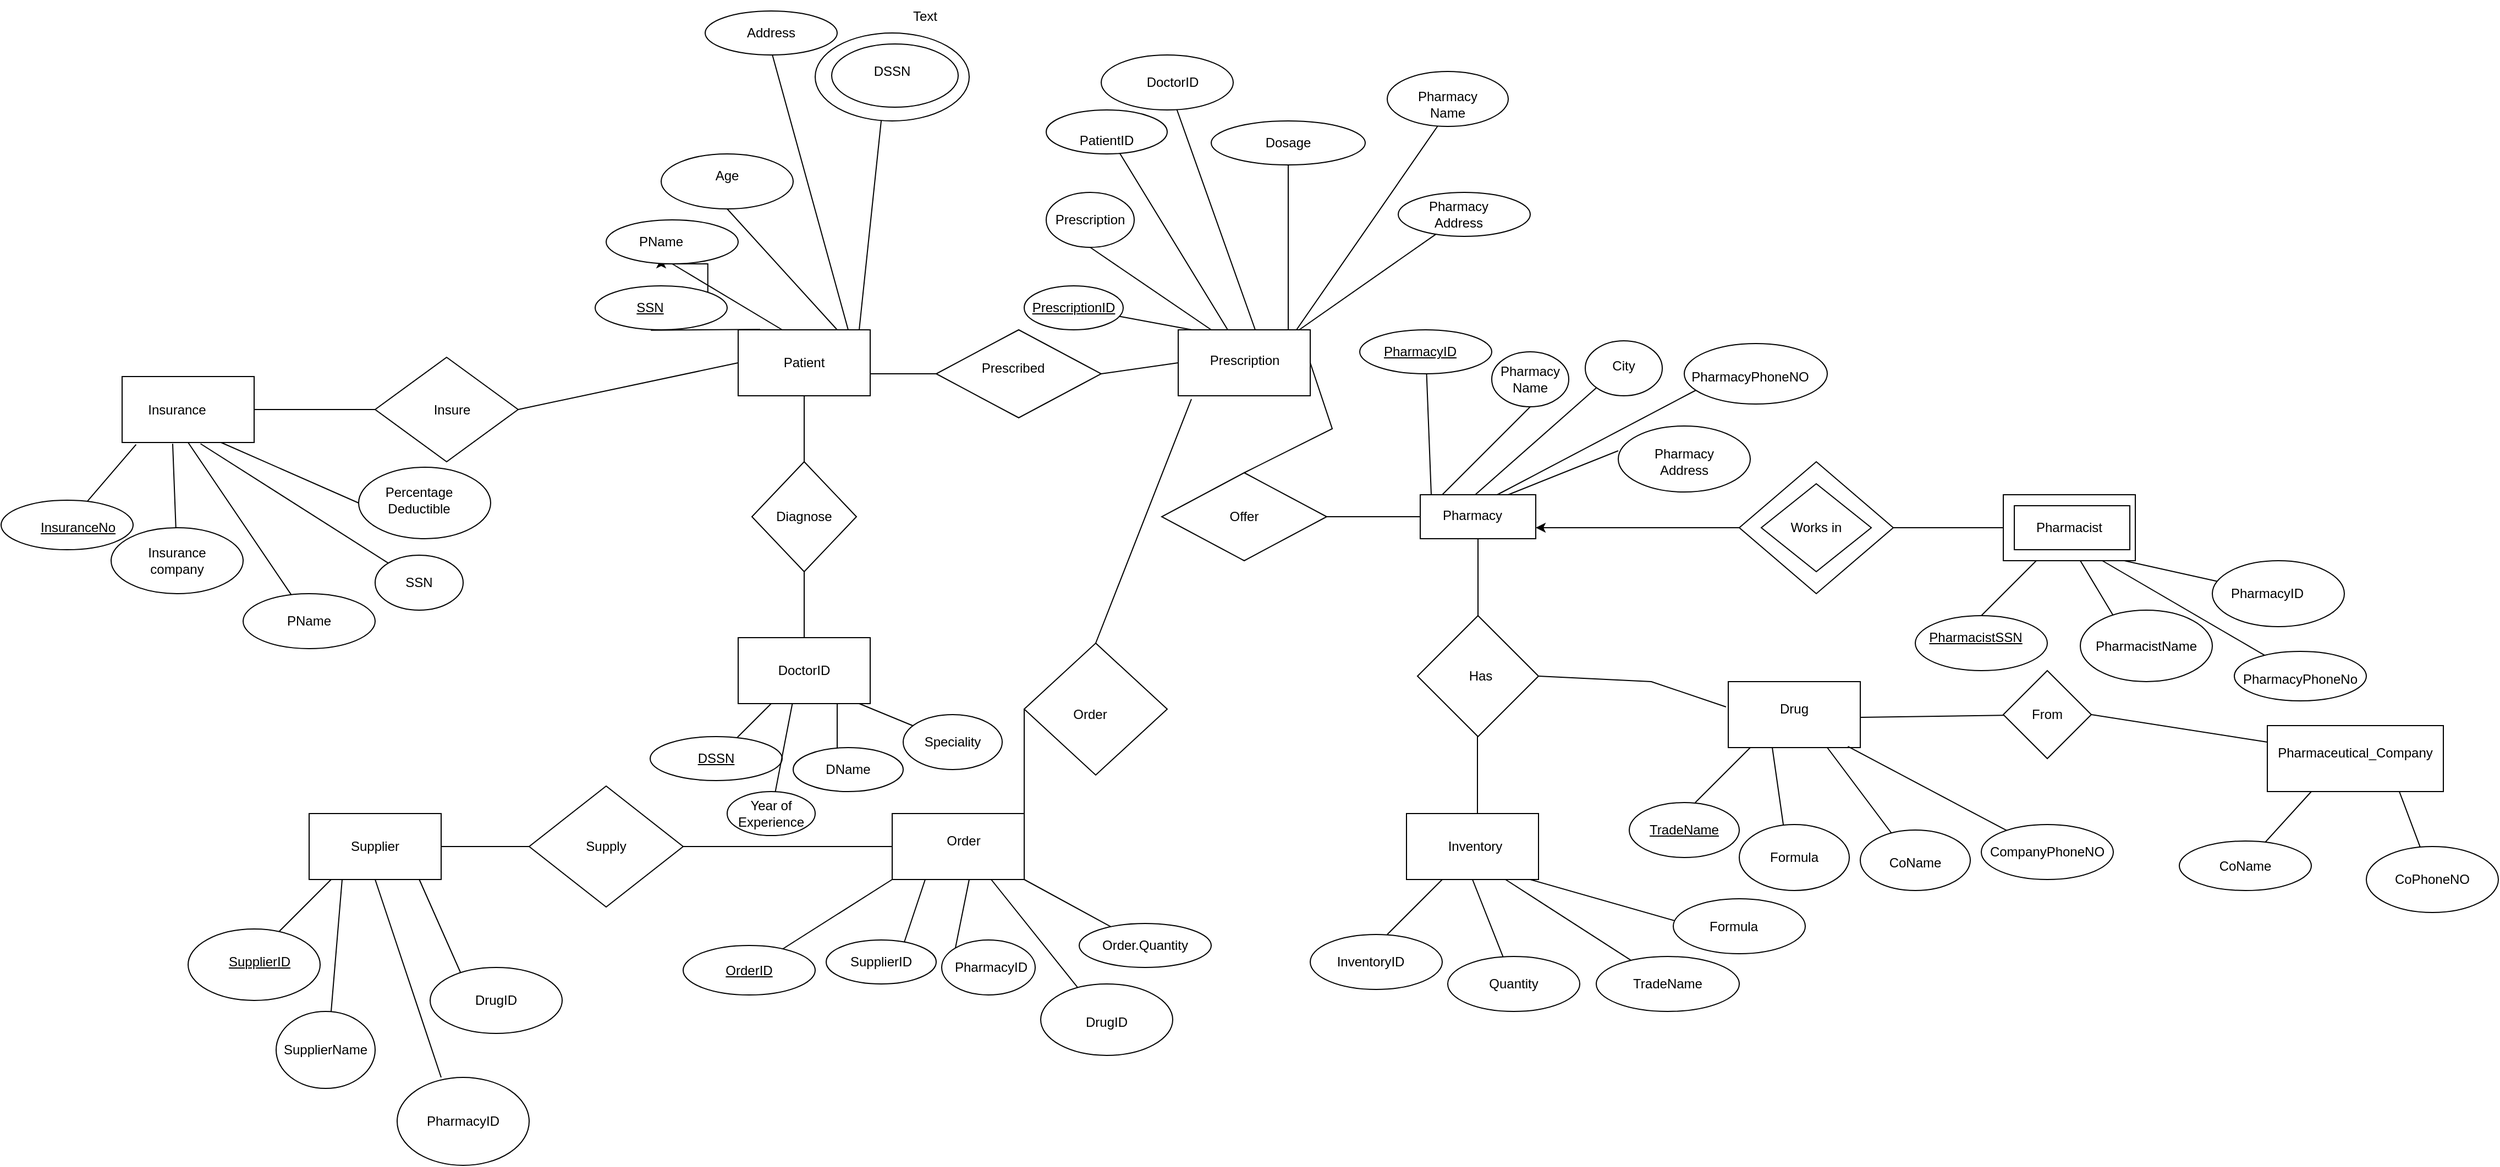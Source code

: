 <mxfile version="21.2.3" type="github">
  <diagram name="Page-1" id="z79Tmz3kSJbCIWi3D5J_">
    <mxGraphModel dx="1884" dy="1577" grid="1" gridSize="10" guides="1" tooltips="1" connect="1" arrows="1" fold="1" page="1" pageScale="1" pageWidth="850" pageHeight="1100" math="0" shadow="0">
      <root>
        <mxCell id="0" />
        <mxCell id="1" parent="0" />
        <mxCell id="pS3guI-tFmk6sZYJYbPy-8" value="" style="endArrow=none;html=1;rounded=0;entryX=0.422;entryY=1.008;entryDx=0;entryDy=0;entryPerimeter=0;exitX=0.167;exitY=-0.006;exitDx=0;exitDy=0;exitPerimeter=0;" parent="1" source="pS3guI-tFmk6sZYJYbPy-14" target="pS3guI-tFmk6sZYJYbPy-9" edge="1">
          <mxGeometry width="50" height="50" relative="1" as="geometry">
            <mxPoint y="-650" as="sourcePoint" />
            <mxPoint x="50" y="-680" as="targetPoint" />
          </mxGeometry>
        </mxCell>
        <mxCell id="vvdEDq1yxeeyfwB21JRT-38" style="edgeStyle=orthogonalEdgeStyle;rounded=0;orthogonalLoop=1;jettySize=auto;html=1;exitX=1;exitY=1;exitDx=0;exitDy=0;entryX=0.5;entryY=1;entryDx=0;entryDy=0;" edge="1" parent="1" source="pS3guI-tFmk6sZYJYbPy-9" target="pS3guI-tFmk6sZYJYbPy-27">
          <mxGeometry relative="1" as="geometry" />
        </mxCell>
        <mxCell id="pS3guI-tFmk6sZYJYbPy-9" value="" style="ellipse;whiteSpace=wrap;html=1;" parent="1" vertex="1">
          <mxGeometry x="-150" y="-680" width="120" height="40" as="geometry" />
        </mxCell>
        <mxCell id="pS3guI-tFmk6sZYJYbPy-14" value="" style="rounded=0;whiteSpace=wrap;html=1;" parent="1" vertex="1">
          <mxGeometry x="-20" y="-640" width="120" height="60" as="geometry" />
        </mxCell>
        <mxCell id="pS3guI-tFmk6sZYJYbPy-15" value="Patient&lt;br&gt;" style="text;html=1;strokeColor=none;fillColor=none;align=center;verticalAlign=middle;whiteSpace=wrap;rounded=0;" parent="1" vertex="1">
          <mxGeometry x="-10" y="-625" width="100" height="30" as="geometry" />
        </mxCell>
        <mxCell id="pS3guI-tFmk6sZYJYbPy-17" value="" style="endArrow=none;html=1;rounded=0;entryX=0.5;entryY=1;entryDx=0;entryDy=0;" parent="1" target="pS3guI-tFmk6sZYJYbPy-18" edge="1">
          <mxGeometry width="50" height="50" relative="1" as="geometry">
            <mxPoint x="20" y="-640" as="sourcePoint" />
            <mxPoint x="70" y="-690" as="targetPoint" />
          </mxGeometry>
        </mxCell>
        <mxCell id="pS3guI-tFmk6sZYJYbPy-18" value="" style="ellipse;whiteSpace=wrap;html=1;" parent="1" vertex="1">
          <mxGeometry x="-140" y="-740" width="120" height="40" as="geometry" />
        </mxCell>
        <mxCell id="pS3guI-tFmk6sZYJYbPy-20" value="" style="endArrow=none;html=1;rounded=0;entryX=0.5;entryY=1;entryDx=0;entryDy=0;" parent="1" target="pS3guI-tFmk6sZYJYbPy-22" edge="1">
          <mxGeometry width="50" height="50" relative="1" as="geometry">
            <mxPoint x="70" y="-640" as="sourcePoint" />
            <mxPoint x="120" y="-690" as="targetPoint" />
          </mxGeometry>
        </mxCell>
        <mxCell id="pS3guI-tFmk6sZYJYbPy-22" value="" style="ellipse;whiteSpace=wrap;html=1;" parent="1" vertex="1">
          <mxGeometry x="-90" y="-800" width="120" height="50" as="geometry" />
        </mxCell>
        <mxCell id="pS3guI-tFmk6sZYJYbPy-23" value="" style="endArrow=none;html=1;rounded=0;" parent="1" edge="1">
          <mxGeometry width="50" height="50" relative="1" as="geometry">
            <mxPoint x="90" y="-640" as="sourcePoint" />
            <mxPoint x="110" y="-830" as="targetPoint" />
          </mxGeometry>
        </mxCell>
        <mxCell id="pS3guI-tFmk6sZYJYbPy-26" value="Age" style="text;html=1;strokeColor=none;fillColor=none;align=center;verticalAlign=middle;whiteSpace=wrap;rounded=0;" parent="1" vertex="1">
          <mxGeometry x="-60" y="-795" width="60" height="30" as="geometry" />
        </mxCell>
        <mxCell id="pS3guI-tFmk6sZYJYbPy-27" value="PName" style="text;html=1;strokeColor=none;fillColor=none;align=center;verticalAlign=middle;whiteSpace=wrap;rounded=0;" parent="1" vertex="1">
          <mxGeometry x="-120" y="-735" width="60" height="30" as="geometry" />
        </mxCell>
        <mxCell id="pS3guI-tFmk6sZYJYbPy-29" value="&lt;u&gt;SSN&lt;/u&gt;" style="text;html=1;strokeColor=none;fillColor=none;align=center;verticalAlign=middle;whiteSpace=wrap;rounded=0;" parent="1" vertex="1">
          <mxGeometry x="-130" y="-675" width="60" height="30" as="geometry" />
        </mxCell>
        <mxCell id="pS3guI-tFmk6sZYJYbPy-30" style="edgeStyle=orthogonalEdgeStyle;rounded=0;orthogonalLoop=1;jettySize=auto;html=1;exitX=0.5;exitY=1;exitDx=0;exitDy=0;" parent="1" edge="1">
          <mxGeometry relative="1" as="geometry">
            <mxPoint x="90" y="-720" as="sourcePoint" />
            <mxPoint x="90" y="-720" as="targetPoint" />
          </mxGeometry>
        </mxCell>
        <mxCell id="pS3guI-tFmk6sZYJYbPy-31" value="Text" style="text;html=1;align=center;verticalAlign=middle;resizable=0;points=[];autosize=1;strokeColor=none;fillColor=none;" parent="1" vertex="1">
          <mxGeometry x="275" y="-755" width="50" height="30" as="geometry" />
        </mxCell>
        <mxCell id="pS3guI-tFmk6sZYJYbPy-34" value="" style="endArrow=none;html=1;rounded=0;entryX=0.5;entryY=1;entryDx=0;entryDy=0;" parent="1" target="pS3guI-tFmk6sZYJYbPy-14" edge="1">
          <mxGeometry width="50" height="50" relative="1" as="geometry">
            <mxPoint x="40" y="-520" as="sourcePoint" />
            <mxPoint x="40" y="-570" as="targetPoint" />
            <Array as="points">
              <mxPoint x="40" y="-560" />
            </Array>
          </mxGeometry>
        </mxCell>
        <mxCell id="pS3guI-tFmk6sZYJYbPy-35" value="" style="rhombus;whiteSpace=wrap;html=1;" parent="1" vertex="1">
          <mxGeometry x="-7.5" y="-520" width="95" height="100" as="geometry" />
        </mxCell>
        <mxCell id="pS3guI-tFmk6sZYJYbPy-36" value="Diagnose" style="text;html=1;strokeColor=none;fillColor=none;align=center;verticalAlign=middle;whiteSpace=wrap;rounded=0;" parent="1" vertex="1">
          <mxGeometry x="10" y="-485" width="60" height="30" as="geometry" />
        </mxCell>
        <mxCell id="pS3guI-tFmk6sZYJYbPy-37" value="" style="endArrow=none;html=1;rounded=0;exitX=0.5;exitY=1;exitDx=0;exitDy=0;" parent="1" source="pS3guI-tFmk6sZYJYbPy-35" target="pS3guI-tFmk6sZYJYbPy-38" edge="1">
          <mxGeometry width="50" height="50" relative="1" as="geometry">
            <mxPoint x="50" y="-360" as="sourcePoint" />
            <mxPoint x="40" y="-420" as="targetPoint" />
          </mxGeometry>
        </mxCell>
        <mxCell id="pS3guI-tFmk6sZYJYbPy-38" value="" style="rounded=0;whiteSpace=wrap;html=1;" parent="1" vertex="1">
          <mxGeometry x="-20" y="-360" width="120" height="60" as="geometry" />
        </mxCell>
        <mxCell id="pS3guI-tFmk6sZYJYbPy-41" value="DoctorID" style="text;html=1;strokeColor=none;fillColor=none;align=center;verticalAlign=middle;whiteSpace=wrap;rounded=0;" parent="1" vertex="1">
          <mxGeometry x="10" y="-345" width="60" height="30" as="geometry" />
        </mxCell>
        <mxCell id="pS3guI-tFmk6sZYJYbPy-43" value="" style="endArrow=none;html=1;rounded=0;" parent="1" edge="1">
          <mxGeometry width="50" height="50" relative="1" as="geometry">
            <mxPoint x="70" y="-250" as="sourcePoint" />
            <mxPoint x="70" y="-300" as="targetPoint" />
          </mxGeometry>
        </mxCell>
        <mxCell id="pS3guI-tFmk6sZYJYbPy-44" value="" style="endArrow=none;html=1;rounded=0;exitX=0.25;exitY=1;exitDx=0;exitDy=0;" parent="1" source="pS3guI-tFmk6sZYJYbPy-38" target="pS3guI-tFmk6sZYJYbPy-45" edge="1">
          <mxGeometry width="50" height="50" relative="1" as="geometry">
            <mxPoint x="20" y="-240" as="sourcePoint" />
            <mxPoint x="30" y="-300" as="targetPoint" />
          </mxGeometry>
        </mxCell>
        <mxCell id="pS3guI-tFmk6sZYJYbPy-45" value="" style="ellipse;whiteSpace=wrap;html=1;" parent="1" vertex="1">
          <mxGeometry x="-100" y="-270" width="120" height="40" as="geometry" />
        </mxCell>
        <mxCell id="pS3guI-tFmk6sZYJYbPy-46" value="" style="ellipse;whiteSpace=wrap;html=1;" parent="1" vertex="1">
          <mxGeometry x="30" y="-260" width="100" height="40" as="geometry" />
        </mxCell>
        <mxCell id="pS3guI-tFmk6sZYJYbPy-47" value="&lt;u&gt;DSSN&lt;/u&gt;" style="text;html=1;strokeColor=none;fillColor=none;align=center;verticalAlign=middle;whiteSpace=wrap;rounded=0;" parent="1" vertex="1">
          <mxGeometry x="-70" y="-265" width="60" height="30" as="geometry" />
        </mxCell>
        <mxCell id="pS3guI-tFmk6sZYJYbPy-48" value="Text" style="text;html=1;strokeColor=none;fillColor=none;align=center;verticalAlign=middle;whiteSpace=wrap;rounded=0;" parent="1" vertex="1">
          <mxGeometry x="405" y="-485" width="60" height="30" as="geometry" />
        </mxCell>
        <mxCell id="pS3guI-tFmk6sZYJYbPy-49" value="DName" style="text;html=1;strokeColor=none;fillColor=none;align=center;verticalAlign=middle;whiteSpace=wrap;rounded=0;" parent="1" vertex="1">
          <mxGeometry x="50" y="-255" width="60" height="30" as="geometry" />
        </mxCell>
        <mxCell id="pS3guI-tFmk6sZYJYbPy-50" value="" style="rounded=0;whiteSpace=wrap;html=1;" parent="1" vertex="1">
          <mxGeometry x="380" y="-640" width="120" height="60" as="geometry" />
        </mxCell>
        <mxCell id="pS3guI-tFmk6sZYJYbPy-51" value="Prescription" style="text;html=1;strokeColor=none;fillColor=none;align=center;verticalAlign=middle;whiteSpace=wrap;rounded=0;" parent="1" vertex="1">
          <mxGeometry x="392.5" y="-630" width="95" height="35" as="geometry" />
        </mxCell>
        <mxCell id="pS3guI-tFmk6sZYJYbPy-52" value="" style="endArrow=none;html=1;rounded=0;" parent="1" target="pS3guI-tFmk6sZYJYbPy-53" edge="1">
          <mxGeometry width="50" height="50" relative="1" as="geometry">
            <mxPoint x="392.5" y="-640" as="sourcePoint" />
            <mxPoint x="442.5" y="-690" as="targetPoint" />
            <Array as="points" />
          </mxGeometry>
        </mxCell>
        <mxCell id="pS3guI-tFmk6sZYJYbPy-53" value="&lt;u&gt;PrescriptionID&lt;/u&gt;" style="ellipse;whiteSpace=wrap;html=1;" parent="1" vertex="1">
          <mxGeometry x="240" y="-680" width="90" height="40" as="geometry" />
        </mxCell>
        <mxCell id="pS3guI-tFmk6sZYJYbPy-54" value="" style="endArrow=none;html=1;rounded=0;entryX=0.5;entryY=1;entryDx=0;entryDy=0;" parent="1" target="pS3guI-tFmk6sZYJYbPy-55" edge="1">
          <mxGeometry width="50" height="50" relative="1" as="geometry">
            <mxPoint x="410" y="-640" as="sourcePoint" />
            <mxPoint x="460" y="-690" as="targetPoint" />
          </mxGeometry>
        </mxCell>
        <mxCell id="pS3guI-tFmk6sZYJYbPy-55" value="Prescription" style="ellipse;whiteSpace=wrap;html=1;" parent="1" vertex="1">
          <mxGeometry x="260" y="-765" width="80" height="50" as="geometry" />
        </mxCell>
        <mxCell id="pS3guI-tFmk6sZYJYbPy-56" value="" style="endArrow=none;html=1;rounded=0;" parent="1" target="pS3guI-tFmk6sZYJYbPy-57" edge="1">
          <mxGeometry width="50" height="50" relative="1" as="geometry">
            <mxPoint x="450" y="-640" as="sourcePoint" />
            <mxPoint x="500" y="-690" as="targetPoint" />
            <Array as="points" />
          </mxGeometry>
        </mxCell>
        <mxCell id="pS3guI-tFmk6sZYJYbPy-57" value="" style="ellipse;whiteSpace=wrap;html=1;" parent="1" vertex="1">
          <mxGeometry x="310" y="-890" width="120" height="50" as="geometry" />
        </mxCell>
        <mxCell id="pS3guI-tFmk6sZYJYbPy-58" value="" style="endArrow=none;html=1;rounded=0;" parent="1" target="pS3guI-tFmk6sZYJYbPy-59" edge="1">
          <mxGeometry width="50" height="50" relative="1" as="geometry">
            <mxPoint x="480" y="-640" as="sourcePoint" />
            <mxPoint x="510" y="-670" as="targetPoint" />
            <Array as="points" />
          </mxGeometry>
        </mxCell>
        <mxCell id="pS3guI-tFmk6sZYJYbPy-59" value="" style="ellipse;whiteSpace=wrap;html=1;" parent="1" vertex="1">
          <mxGeometry x="410" y="-830" width="140" height="40" as="geometry" />
        </mxCell>
        <mxCell id="pS3guI-tFmk6sZYJYbPy-60" value="" style="endArrow=none;html=1;rounded=0;" parent="1" target="pS3guI-tFmk6sZYJYbPy-61" edge="1">
          <mxGeometry width="50" height="50" relative="1" as="geometry">
            <mxPoint x="425" y="-640" as="sourcePoint" />
            <mxPoint x="490" y="-740" as="targetPoint" />
          </mxGeometry>
        </mxCell>
        <mxCell id="pS3guI-tFmk6sZYJYbPy-61" value="" style="ellipse;whiteSpace=wrap;html=1;" parent="1" vertex="1">
          <mxGeometry x="260" y="-840" width="110" height="40" as="geometry" />
        </mxCell>
        <mxCell id="pS3guI-tFmk6sZYJYbPy-63" value="" style="ellipse;whiteSpace=wrap;html=1;" parent="1" vertex="1">
          <mxGeometry x="570" y="-875" width="110" height="50" as="geometry" />
        </mxCell>
        <mxCell id="pS3guI-tFmk6sZYJYbPy-66" value="" style="endArrow=none;html=1;rounded=0;entryX=0.417;entryY=0.993;entryDx=0;entryDy=0;entryPerimeter=0;" parent="1" target="pS3guI-tFmk6sZYJYbPy-63" edge="1">
          <mxGeometry width="50" height="50" relative="1" as="geometry">
            <mxPoint x="487.5" y="-640" as="sourcePoint" />
            <mxPoint x="580" y="-750" as="targetPoint" />
          </mxGeometry>
        </mxCell>
        <mxCell id="pS3guI-tFmk6sZYJYbPy-74" value="&lt;br&gt;PatientID" style="text;html=1;strokeColor=none;fillColor=none;align=center;verticalAlign=middle;whiteSpace=wrap;rounded=0;" parent="1" vertex="1">
          <mxGeometry x="285" y="-835" width="60" height="30" as="geometry" />
        </mxCell>
        <mxCell id="pS3guI-tFmk6sZYJYbPy-75" value="DoctorID" style="text;html=1;strokeColor=none;fillColor=none;align=center;verticalAlign=middle;whiteSpace=wrap;rounded=0;" parent="1" vertex="1">
          <mxGeometry x="345" y="-880" width="60" height="30" as="geometry" />
        </mxCell>
        <mxCell id="pS3guI-tFmk6sZYJYbPy-76" value="Dosage" style="text;html=1;strokeColor=none;fillColor=none;align=center;verticalAlign=middle;whiteSpace=wrap;rounded=0;" parent="1" vertex="1">
          <mxGeometry x="450" y="-825" width="60" height="30" as="geometry" />
        </mxCell>
        <mxCell id="pS3guI-tFmk6sZYJYbPy-80" value="Pharmacy Name" style="text;html=1;strokeColor=none;fillColor=none;align=center;verticalAlign=middle;whiteSpace=wrap;rounded=0;" parent="1" vertex="1">
          <mxGeometry x="585" y="-860" width="80" height="30" as="geometry" />
        </mxCell>
        <mxCell id="pS3guI-tFmk6sZYJYbPy-84" value="" style="endArrow=none;html=1;rounded=0;" parent="1" target="pS3guI-tFmk6sZYJYbPy-85" edge="1">
          <mxGeometry width="50" height="50" relative="1" as="geometry">
            <mxPoint x="490" y="-640" as="sourcePoint" />
            <mxPoint x="590" y="-710" as="targetPoint" />
          </mxGeometry>
        </mxCell>
        <mxCell id="pS3guI-tFmk6sZYJYbPy-85" value="" style="ellipse;whiteSpace=wrap;html=1;" parent="1" vertex="1">
          <mxGeometry x="580" y="-765" width="120" height="40" as="geometry" />
        </mxCell>
        <mxCell id="pS3guI-tFmk6sZYJYbPy-86" value="Pharmacy Address" style="text;html=1;strokeColor=none;fillColor=none;align=center;verticalAlign=middle;whiteSpace=wrap;rounded=0;" parent="1" vertex="1">
          <mxGeometry x="605" y="-760" width="60" height="30" as="geometry" />
        </mxCell>
        <mxCell id="pS3guI-tFmk6sZYJYbPy-87" value="" style="rhombus;whiteSpace=wrap;html=1;" parent="1" vertex="1">
          <mxGeometry x="160" y="-640" width="150" height="80" as="geometry" />
        </mxCell>
        <mxCell id="pS3guI-tFmk6sZYJYbPy-88" value="Prescribed" style="text;html=1;strokeColor=none;fillColor=none;align=center;verticalAlign=middle;whiteSpace=wrap;rounded=0;" parent="1" vertex="1">
          <mxGeometry x="200" y="-620" width="60" height="30" as="geometry" />
        </mxCell>
        <mxCell id="pS3guI-tFmk6sZYJYbPy-89" value="" style="endArrow=none;html=1;rounded=0;entryX=0;entryY=0.5;entryDx=0;entryDy=0;" parent="1" target="pS3guI-tFmk6sZYJYbPy-87" edge="1">
          <mxGeometry width="50" height="50" relative="1" as="geometry">
            <mxPoint x="100" y="-600" as="sourcePoint" />
            <mxPoint x="150" y="-610" as="targetPoint" />
            <Array as="points">
              <mxPoint x="130" y="-600" />
            </Array>
          </mxGeometry>
        </mxCell>
        <mxCell id="pS3guI-tFmk6sZYJYbPy-90" value="" style="endArrow=none;html=1;rounded=0;entryX=0;entryY=0.5;entryDx=0;entryDy=0;" parent="1" target="pS3guI-tFmk6sZYJYbPy-50" edge="1">
          <mxGeometry width="50" height="50" relative="1" as="geometry">
            <mxPoint x="310" y="-600" as="sourcePoint" />
            <mxPoint x="360" y="-650" as="targetPoint" />
          </mxGeometry>
        </mxCell>
        <mxCell id="pS3guI-tFmk6sZYJYbPy-91" value="" style="endArrow=none;html=1;rounded=0;entryX=1;entryY=0.5;entryDx=0;entryDy=0;" parent="1" target="pS3guI-tFmk6sZYJYbPy-50" edge="1">
          <mxGeometry width="50" height="50" relative="1" as="geometry">
            <mxPoint x="440" y="-510" as="sourcePoint" />
            <mxPoint x="442.5" y="-580" as="targetPoint" />
            <Array as="points">
              <mxPoint x="520" y="-550" />
            </Array>
          </mxGeometry>
        </mxCell>
        <mxCell id="pS3guI-tFmk6sZYJYbPy-92" value="" style="rhombus;whiteSpace=wrap;html=1;" parent="1" vertex="1">
          <mxGeometry x="365" y="-510" width="150" height="80" as="geometry" />
        </mxCell>
        <mxCell id="pS3guI-tFmk6sZYJYbPy-93" value="Offer" style="text;html=1;strokeColor=none;fillColor=none;align=center;verticalAlign=middle;whiteSpace=wrap;rounded=0;" parent="1" vertex="1">
          <mxGeometry x="410" y="-485" width="60" height="30" as="geometry" />
        </mxCell>
        <mxCell id="pS3guI-tFmk6sZYJYbPy-94" value="" style="rounded=0;whiteSpace=wrap;html=1;" parent="1" vertex="1">
          <mxGeometry x="600" y="-490" width="105" height="40" as="geometry" />
        </mxCell>
        <mxCell id="pS3guI-tFmk6sZYJYbPy-96" value="Pharmacy" style="text;html=1;strokeColor=none;fillColor=none;align=center;verticalAlign=middle;whiteSpace=wrap;rounded=0;" parent="1" vertex="1">
          <mxGeometry x="610" y="-482.5" width="75" height="22.5" as="geometry" />
        </mxCell>
        <mxCell id="pS3guI-tFmk6sZYJYbPy-98" value="" style="endArrow=none;html=1;rounded=0;" parent="1" target="pS3guI-tFmk6sZYJYbPy-104" edge="1">
          <mxGeometry width="50" height="50" relative="1" as="geometry">
            <mxPoint x="610" y="-490" as="sourcePoint" />
            <mxPoint x="620" y="-600" as="targetPoint" />
          </mxGeometry>
        </mxCell>
        <mxCell id="pS3guI-tFmk6sZYJYbPy-101" value="" style="endArrow=none;html=1;rounded=0;entryX=0.5;entryY=1;entryDx=0;entryDy=0;" parent="1" target="pS3guI-tFmk6sZYJYbPy-108" edge="1">
          <mxGeometry width="50" height="50" relative="1" as="geometry">
            <mxPoint x="620" y="-490" as="sourcePoint" />
            <mxPoint x="670" y="-540" as="targetPoint" />
          </mxGeometry>
        </mxCell>
        <mxCell id="pS3guI-tFmk6sZYJYbPy-102" value="" style="endArrow=none;html=1;rounded=0;entryX=0;entryY=1;entryDx=0;entryDy=0;" parent="1" target="pS3guI-tFmk6sZYJYbPy-112" edge="1">
          <mxGeometry width="50" height="50" relative="1" as="geometry">
            <mxPoint x="650" y="-490" as="sourcePoint" />
            <mxPoint x="770" y="-570" as="targetPoint" />
          </mxGeometry>
        </mxCell>
        <mxCell id="pS3guI-tFmk6sZYJYbPy-103" value="" style="endArrow=none;html=1;rounded=0;" parent="1" edge="1">
          <mxGeometry width="50" height="50" relative="1" as="geometry">
            <mxPoint x="680" y="-490" as="sourcePoint" />
            <mxPoint x="780" y="-530" as="targetPoint" />
          </mxGeometry>
        </mxCell>
        <mxCell id="pS3guI-tFmk6sZYJYbPy-104" value="" style="ellipse;whiteSpace=wrap;html=1;" parent="1" vertex="1">
          <mxGeometry x="545" y="-640" width="120" height="40" as="geometry" />
        </mxCell>
        <mxCell id="pS3guI-tFmk6sZYJYbPy-105" value="&lt;u&gt;PharmacyID&lt;/u&gt;" style="text;html=1;strokeColor=none;fillColor=none;align=center;verticalAlign=middle;whiteSpace=wrap;rounded=0;" parent="1" vertex="1">
          <mxGeometry x="570" y="-635" width="60" height="30" as="geometry" />
        </mxCell>
        <mxCell id="pS3guI-tFmk6sZYJYbPy-108" value="" style="ellipse;whiteSpace=wrap;html=1;" parent="1" vertex="1">
          <mxGeometry x="665" y="-620" width="70" height="50" as="geometry" />
        </mxCell>
        <mxCell id="pS3guI-tFmk6sZYJYbPy-109" value="Pharmacy Name" style="text;html=1;strokeColor=none;fillColor=none;align=center;verticalAlign=middle;whiteSpace=wrap;rounded=0;" parent="1" vertex="1">
          <mxGeometry x="670" y="-610" width="60" height="30" as="geometry" />
        </mxCell>
        <mxCell id="pS3guI-tFmk6sZYJYbPy-112" value="" style="ellipse;whiteSpace=wrap;html=1;" parent="1" vertex="1">
          <mxGeometry x="750" y="-630" width="70" height="50" as="geometry" />
        </mxCell>
        <mxCell id="pS3guI-tFmk6sZYJYbPy-113" value="City" style="text;html=1;strokeColor=none;fillColor=none;align=center;verticalAlign=middle;whiteSpace=wrap;rounded=0;" parent="1" vertex="1">
          <mxGeometry x="760" y="-615" width="50" height="15" as="geometry" />
        </mxCell>
        <mxCell id="pS3guI-tFmk6sZYJYbPy-114" value="" style="ellipse;whiteSpace=wrap;html=1;" parent="1" vertex="1">
          <mxGeometry x="780" y="-552.5" width="120" height="60" as="geometry" />
        </mxCell>
        <mxCell id="pS3guI-tFmk6sZYJYbPy-115" value="Pharmacy Address" style="text;html=1;strokeColor=none;fillColor=none;align=center;verticalAlign=middle;whiteSpace=wrap;rounded=0;" parent="1" vertex="1">
          <mxGeometry x="810" y="-535" width="60" height="30" as="geometry" />
        </mxCell>
        <mxCell id="pS3guI-tFmk6sZYJYbPy-118" value="" style="endArrow=none;html=1;rounded=0;entryX=0;entryY=0.5;entryDx=0;entryDy=0;" parent="1" target="pS3guI-tFmk6sZYJYbPy-94" edge="1">
          <mxGeometry width="50" height="50" relative="1" as="geometry">
            <mxPoint x="515" y="-470" as="sourcePoint" />
            <mxPoint x="565" y="-520" as="targetPoint" />
          </mxGeometry>
        </mxCell>
        <mxCell id="pS3guI-tFmk6sZYJYbPy-121" value="" style="rhombus;whiteSpace=wrap;html=1;" parent="1" vertex="1">
          <mxGeometry x="890" y="-520" width="140" height="120" as="geometry" />
        </mxCell>
        <mxCell id="pS3guI-tFmk6sZYJYbPy-123" value="" style="rhombus;whiteSpace=wrap;html=1;" parent="1" vertex="1">
          <mxGeometry x="910" y="-500" width="100" height="80" as="geometry" />
        </mxCell>
        <mxCell id="pS3guI-tFmk6sZYJYbPy-124" value="Works in" style="text;html=1;strokeColor=none;fillColor=none;align=center;verticalAlign=middle;whiteSpace=wrap;rounded=0;" parent="1" vertex="1">
          <mxGeometry x="930" y="-475" width="60" height="30" as="geometry" />
        </mxCell>
        <mxCell id="pS3guI-tFmk6sZYJYbPy-127" value="" style="endArrow=classic;html=1;rounded=0;exitX=0;exitY=0.5;exitDx=0;exitDy=0;entryX=1;entryY=0.75;entryDx=0;entryDy=0;" parent="1" source="pS3guI-tFmk6sZYJYbPy-121" target="pS3guI-tFmk6sZYJYbPy-94" edge="1">
          <mxGeometry width="50" height="50" relative="1" as="geometry">
            <mxPoint x="750" y="-390" as="sourcePoint" />
            <mxPoint x="710" y="-460" as="targetPoint" />
          </mxGeometry>
        </mxCell>
        <mxCell id="pS3guI-tFmk6sZYJYbPy-129" value="" style="endArrow=none;html=1;rounded=0;" parent="1" edge="1">
          <mxGeometry width="50" height="50" relative="1" as="geometry">
            <mxPoint x="1030" y="-460" as="sourcePoint" />
            <mxPoint x="1130" y="-460" as="targetPoint" />
          </mxGeometry>
        </mxCell>
        <mxCell id="pS3guI-tFmk6sZYJYbPy-130" value="" style="rounded=0;whiteSpace=wrap;html=1;" parent="1" vertex="1">
          <mxGeometry x="1130" y="-490" width="120" height="60" as="geometry" />
        </mxCell>
        <mxCell id="pS3guI-tFmk6sZYJYbPy-131" value="" style="rounded=0;whiteSpace=wrap;html=1;" parent="1" vertex="1">
          <mxGeometry x="1140" y="-480" width="105" height="40" as="geometry" />
        </mxCell>
        <mxCell id="pS3guI-tFmk6sZYJYbPy-132" value="Pharmacist" style="text;html=1;strokeColor=none;fillColor=none;align=center;verticalAlign=middle;whiteSpace=wrap;rounded=0;" parent="1" vertex="1">
          <mxGeometry x="1150" y="-475" width="80" height="30" as="geometry" />
        </mxCell>
        <mxCell id="pS3guI-tFmk6sZYJYbPy-133" value="" style="endArrow=none;html=1;rounded=0;entryX=0.5;entryY=1;entryDx=0;entryDy=0;exitX=0.5;exitY=0;exitDx=0;exitDy=0;" parent="1" source="pS3guI-tFmk6sZYJYbPy-134" target="pS3guI-tFmk6sZYJYbPy-94" edge="1">
          <mxGeometry width="50" height="50" relative="1" as="geometry">
            <mxPoint x="670" y="-380" as="sourcePoint" />
            <mxPoint x="780" y="-380" as="targetPoint" />
          </mxGeometry>
        </mxCell>
        <mxCell id="pS3guI-tFmk6sZYJYbPy-134" value="" style="rhombus;whiteSpace=wrap;html=1;" parent="1" vertex="1">
          <mxGeometry x="597.5" y="-380" width="110" height="110" as="geometry" />
        </mxCell>
        <mxCell id="pS3guI-tFmk6sZYJYbPy-137" value="Has" style="text;html=1;strokeColor=none;fillColor=none;align=center;verticalAlign=middle;whiteSpace=wrap;rounded=0;" parent="1" vertex="1">
          <mxGeometry x="625" y="-340" width="60" height="30" as="geometry" />
        </mxCell>
        <mxCell id="pS3guI-tFmk6sZYJYbPy-138" value="" style="endArrow=none;html=1;rounded=0;" parent="1" edge="1">
          <mxGeometry width="50" height="50" relative="1" as="geometry">
            <mxPoint x="652" y="-200" as="sourcePoint" />
            <mxPoint x="652" y="-270" as="targetPoint" />
          </mxGeometry>
        </mxCell>
        <mxCell id="pS3guI-tFmk6sZYJYbPy-139" value="" style="rounded=0;whiteSpace=wrap;html=1;" parent="1" vertex="1">
          <mxGeometry x="587.5" y="-200" width="120" height="60" as="geometry" />
        </mxCell>
        <mxCell id="pS3guI-tFmk6sZYJYbPy-140" value="Inventory" style="text;html=1;strokeColor=none;fillColor=none;align=center;verticalAlign=middle;whiteSpace=wrap;rounded=0;" parent="1" vertex="1">
          <mxGeometry x="600" y="-190" width="100" height="40" as="geometry" />
        </mxCell>
        <mxCell id="pS3guI-tFmk6sZYJYbPy-141" value="" style="endArrow=none;html=1;rounded=0;" parent="1" edge="1">
          <mxGeometry width="50" height="50" relative="1" as="geometry">
            <mxPoint x="570" y="-90" as="sourcePoint" />
            <mxPoint x="620" y="-140" as="targetPoint" />
          </mxGeometry>
        </mxCell>
        <mxCell id="pS3guI-tFmk6sZYJYbPy-142" value="" style="endArrow=none;html=1;rounded=0;exitX=0.5;exitY=1;exitDx=0;exitDy=0;" parent="1" source="pS3guI-tFmk6sZYJYbPy-139" target="pS3guI-tFmk6sZYJYbPy-148" edge="1">
          <mxGeometry width="50" height="50" relative="1" as="geometry">
            <mxPoint x="670" y="-60" as="sourcePoint" />
            <mxPoint x="660" y="-140" as="targetPoint" />
          </mxGeometry>
        </mxCell>
        <mxCell id="pS3guI-tFmk6sZYJYbPy-144" value="" style="endArrow=none;html=1;rounded=0;exitX=0.75;exitY=1;exitDx=0;exitDy=0;" parent="1" source="pS3guI-tFmk6sZYJYbPy-139" target="pS3guI-tFmk6sZYJYbPy-150" edge="1">
          <mxGeometry width="50" height="50" relative="1" as="geometry">
            <mxPoint x="740" y="-100" as="sourcePoint" />
            <mxPoint x="685" y="-140" as="targetPoint" />
          </mxGeometry>
        </mxCell>
        <mxCell id="pS3guI-tFmk6sZYJYbPy-146" value="" style="ellipse;whiteSpace=wrap;html=1;" parent="1" vertex="1">
          <mxGeometry x="500" y="-90" width="120" height="50" as="geometry" />
        </mxCell>
        <mxCell id="pS3guI-tFmk6sZYJYbPy-147" value="InventoryID" style="text;html=1;strokeColor=none;fillColor=none;align=center;verticalAlign=middle;whiteSpace=wrap;rounded=0;" parent="1" vertex="1">
          <mxGeometry x="525" y="-80" width="60" height="30" as="geometry" />
        </mxCell>
        <mxCell id="pS3guI-tFmk6sZYJYbPy-148" value="" style="ellipse;whiteSpace=wrap;html=1;" parent="1" vertex="1">
          <mxGeometry x="625" y="-70" width="120" height="50" as="geometry" />
        </mxCell>
        <mxCell id="pS3guI-tFmk6sZYJYbPy-149" value="Quantity&lt;br&gt;" style="text;html=1;strokeColor=none;fillColor=none;align=center;verticalAlign=middle;whiteSpace=wrap;rounded=0;" parent="1" vertex="1">
          <mxGeometry x="655" y="-60" width="60" height="30" as="geometry" />
        </mxCell>
        <mxCell id="pS3guI-tFmk6sZYJYbPy-150" value="" style="ellipse;whiteSpace=wrap;html=1;" parent="1" vertex="1">
          <mxGeometry x="760" y="-70" width="130" height="50" as="geometry" />
        </mxCell>
        <mxCell id="pS3guI-tFmk6sZYJYbPy-151" value="TradeName&lt;br&gt;" style="text;html=1;strokeColor=none;fillColor=none;align=center;verticalAlign=middle;whiteSpace=wrap;rounded=0;" parent="1" vertex="1">
          <mxGeometry x="795" y="-60" width="60" height="30" as="geometry" />
        </mxCell>
        <mxCell id="pS3guI-tFmk6sZYJYbPy-152" value="" style="rounded=0;whiteSpace=wrap;html=1;" parent="1" vertex="1">
          <mxGeometry x="880" y="-320" width="120" height="60" as="geometry" />
        </mxCell>
        <mxCell id="pS3guI-tFmk6sZYJYbPy-153" value="Drug" style="text;html=1;strokeColor=none;fillColor=none;align=center;verticalAlign=middle;whiteSpace=wrap;rounded=0;" parent="1" vertex="1">
          <mxGeometry x="910" y="-310" width="60" height="30" as="geometry" />
        </mxCell>
        <mxCell id="pS3guI-tFmk6sZYJYbPy-154" value="" style="endArrow=none;html=1;rounded=0;" parent="1" edge="1">
          <mxGeometry width="50" height="50" relative="1" as="geometry">
            <mxPoint x="930" y="-190" as="sourcePoint" />
            <mxPoint x="920" y="-260" as="targetPoint" />
          </mxGeometry>
        </mxCell>
        <mxCell id="pS3guI-tFmk6sZYJYbPy-156" value="" style="endArrow=none;html=1;rounded=0;" parent="1" edge="1">
          <mxGeometry width="50" height="50" relative="1" as="geometry">
            <mxPoint x="850" y="-210" as="sourcePoint" />
            <mxPoint x="900" y="-260" as="targetPoint" />
          </mxGeometry>
        </mxCell>
        <mxCell id="pS3guI-tFmk6sZYJYbPy-157" value="" style="ellipse;whiteSpace=wrap;html=1;" parent="1" vertex="1">
          <mxGeometry x="790" y="-210" width="100" height="50" as="geometry" />
        </mxCell>
        <mxCell id="pS3guI-tFmk6sZYJYbPy-158" value="&lt;u&gt;TradeName&lt;/u&gt;" style="text;html=1;strokeColor=none;fillColor=none;align=center;verticalAlign=middle;whiteSpace=wrap;rounded=0;" parent="1" vertex="1">
          <mxGeometry x="810" y="-200" width="60" height="30" as="geometry" />
        </mxCell>
        <mxCell id="pS3guI-tFmk6sZYJYbPy-159" value="" style="ellipse;whiteSpace=wrap;html=1;" parent="1" vertex="1">
          <mxGeometry x="890" y="-190" width="100" height="60" as="geometry" />
        </mxCell>
        <mxCell id="pS3guI-tFmk6sZYJYbPy-160" value="Formula" style="text;html=1;strokeColor=none;fillColor=none;align=center;verticalAlign=middle;whiteSpace=wrap;rounded=0;" parent="1" vertex="1">
          <mxGeometry x="910" y="-175" width="60" height="30" as="geometry" />
        </mxCell>
        <mxCell id="pS3guI-tFmk6sZYJYbPy-161" value="" style="endArrow=none;html=1;rounded=0;exitX=-0.017;exitY=0.383;exitDx=0;exitDy=0;exitPerimeter=0;entryX=1;entryY=0.5;entryDx=0;entryDy=0;" parent="1" source="pS3guI-tFmk6sZYJYbPy-152" target="pS3guI-tFmk6sZYJYbPy-134" edge="1">
          <mxGeometry width="50" height="50" relative="1" as="geometry">
            <mxPoint x="820" y="-270" as="sourcePoint" />
            <mxPoint x="798.611" y="-271.389" as="targetPoint" />
            <Array as="points">
              <mxPoint x="810" y="-320" />
            </Array>
          </mxGeometry>
        </mxCell>
        <mxCell id="pS3guI-tFmk6sZYJYbPy-165" value="" style="endArrow=none;html=1;rounded=0;entryX=0.1;entryY=1.05;entryDx=0;entryDy=0;entryPerimeter=0;exitX=0.5;exitY=0;exitDx=0;exitDy=0;" parent="1" source="pS3guI-tFmk6sZYJYbPy-166" target="pS3guI-tFmk6sZYJYbPy-50" edge="1">
          <mxGeometry width="50" height="50" relative="1" as="geometry">
            <mxPoint x="470" y="-170" as="sourcePoint" />
            <mxPoint x="310" y="-490" as="targetPoint" />
          </mxGeometry>
        </mxCell>
        <mxCell id="pS3guI-tFmk6sZYJYbPy-166" value="" style="rhombus;whiteSpace=wrap;html=1;" parent="1" vertex="1">
          <mxGeometry x="240" y="-355" width="130" height="120" as="geometry" />
        </mxCell>
        <mxCell id="pS3guI-tFmk6sZYJYbPy-167" value="Order" style="text;html=1;strokeColor=none;fillColor=none;align=center;verticalAlign=middle;whiteSpace=wrap;rounded=0;" parent="1" vertex="1">
          <mxGeometry x="270" y="-305" width="60" height="30" as="geometry" />
        </mxCell>
        <mxCell id="pS3guI-tFmk6sZYJYbPy-168" value="" style="endArrow=none;html=1;rounded=0;exitX=0;exitY=0.5;exitDx=0;exitDy=0;entryX=1;entryY=0.5;entryDx=0;entryDy=0;" parent="1" source="pS3guI-tFmk6sZYJYbPy-166" target="pS3guI-tFmk6sZYJYbPy-170" edge="1">
          <mxGeometry width="50" height="50" relative="1" as="geometry">
            <mxPoint x="290" y="-120" as="sourcePoint" />
            <mxPoint x="240" y="-100" as="targetPoint" />
          </mxGeometry>
        </mxCell>
        <mxCell id="pS3guI-tFmk6sZYJYbPy-170" value="" style="rounded=0;whiteSpace=wrap;html=1;" parent="1" vertex="1">
          <mxGeometry x="120" y="-200" width="120" height="60" as="geometry" />
        </mxCell>
        <mxCell id="pS3guI-tFmk6sZYJYbPy-171" value="Order" style="text;html=1;strokeColor=none;fillColor=none;align=center;verticalAlign=middle;whiteSpace=wrap;rounded=0;" parent="1" vertex="1">
          <mxGeometry x="140" y="-190" width="90" height="30" as="geometry" />
        </mxCell>
        <mxCell id="pS3guI-tFmk6sZYJYbPy-172" value="" style="endArrow=none;html=1;rounded=0;entryX=0.25;entryY=1;entryDx=0;entryDy=0;" parent="1" target="pS3guI-tFmk6sZYJYbPy-170" edge="1">
          <mxGeometry width="50" height="50" relative="1" as="geometry">
            <mxPoint x="130" y="-80" as="sourcePoint" />
            <mxPoint x="137.5" y="-70" as="targetPoint" />
          </mxGeometry>
        </mxCell>
        <mxCell id="pS3guI-tFmk6sZYJYbPy-173" value="" style="endArrow=none;html=1;rounded=0;exitX=0;exitY=0;exitDx=0;exitDy=0;" parent="1" source="pS3guI-tFmk6sZYJYbPy-177" edge="1">
          <mxGeometry width="50" height="50" relative="1" as="geometry">
            <mxPoint x="180" y="-80" as="sourcePoint" />
            <mxPoint x="190" y="-140" as="targetPoint" />
          </mxGeometry>
        </mxCell>
        <mxCell id="pS3guI-tFmk6sZYJYbPy-176" value="" style="ellipse;whiteSpace=wrap;html=1;" parent="1" vertex="1">
          <mxGeometry x="60" y="-85" width="100" height="40" as="geometry" />
        </mxCell>
        <mxCell id="pS3guI-tFmk6sZYJYbPy-177" value="" style="ellipse;whiteSpace=wrap;html=1;" parent="1" vertex="1">
          <mxGeometry x="165" y="-85" width="85" height="50" as="geometry" />
        </mxCell>
        <mxCell id="pS3guI-tFmk6sZYJYbPy-178" value="" style="endArrow=none;html=1;rounded=0;exitX=1;exitY=1;exitDx=0;exitDy=0;" parent="1" source="pS3guI-tFmk6sZYJYbPy-170" target="pS3guI-tFmk6sZYJYbPy-179" edge="1">
          <mxGeometry width="50" height="50" relative="1" as="geometry">
            <mxPoint x="290" y="-100" as="sourcePoint" />
            <mxPoint x="230" y="-140" as="targetPoint" />
          </mxGeometry>
        </mxCell>
        <mxCell id="pS3guI-tFmk6sZYJYbPy-179" value="" style="ellipse;whiteSpace=wrap;html=1;" parent="1" vertex="1">
          <mxGeometry x="290" y="-100" width="120" height="40" as="geometry" />
        </mxCell>
        <mxCell id="pS3guI-tFmk6sZYJYbPy-181" value="" style="endArrow=none;html=1;rounded=0;entryX=0.75;entryY=1;entryDx=0;entryDy=0;" parent="1" target="pS3guI-tFmk6sZYJYbPy-170" edge="1">
          <mxGeometry width="50" height="50" relative="1" as="geometry">
            <mxPoint x="290" y="-40" as="sourcePoint" />
            <mxPoint x="340" y="-60" as="targetPoint" />
          </mxGeometry>
        </mxCell>
        <mxCell id="pS3guI-tFmk6sZYJYbPy-182" value="" style="ellipse;whiteSpace=wrap;html=1;" parent="1" vertex="1">
          <mxGeometry x="255" y="-45" width="120" height="65" as="geometry" />
        </mxCell>
        <mxCell id="pS3guI-tFmk6sZYJYbPy-184" value="" style="endArrow=none;html=1;rounded=0;exitX=0;exitY=1;exitDx=0;exitDy=0;" parent="1" source="pS3guI-tFmk6sZYJYbPy-170" target="pS3guI-tFmk6sZYJYbPy-185" edge="1">
          <mxGeometry width="50" height="50" relative="1" as="geometry">
            <mxPoint x="20" y="-90" as="sourcePoint" />
            <mxPoint x="130" y="-140" as="targetPoint" />
          </mxGeometry>
        </mxCell>
        <mxCell id="pS3guI-tFmk6sZYJYbPy-185" value="" style="ellipse;whiteSpace=wrap;html=1;" parent="1" vertex="1">
          <mxGeometry x="-70" y="-80" width="120" height="45" as="geometry" />
        </mxCell>
        <mxCell id="pS3guI-tFmk6sZYJYbPy-186" value="DrugID" style="text;html=1;strokeColor=none;fillColor=none;align=center;verticalAlign=middle;whiteSpace=wrap;rounded=0;" parent="1" vertex="1">
          <mxGeometry x="285" y="-30" width="60" height="40" as="geometry" />
        </mxCell>
        <mxCell id="pS3guI-tFmk6sZYJYbPy-187" value="Order.Quantity" style="text;html=1;strokeColor=none;fillColor=none;align=center;verticalAlign=middle;whiteSpace=wrap;rounded=0;" parent="1" vertex="1">
          <mxGeometry x="320" y="-95" width="60" height="30" as="geometry" />
        </mxCell>
        <mxCell id="pS3guI-tFmk6sZYJYbPy-188" value="&lt;u&gt;OrderID&lt;/u&gt;" style="text;html=1;strokeColor=none;fillColor=none;align=center;verticalAlign=middle;whiteSpace=wrap;rounded=0;" parent="1" vertex="1">
          <mxGeometry x="-40" y="-72.5" width="60" height="30" as="geometry" />
        </mxCell>
        <mxCell id="pS3guI-tFmk6sZYJYbPy-189" value="PharmacyID" style="text;html=1;strokeColor=none;fillColor=none;align=center;verticalAlign=middle;whiteSpace=wrap;rounded=0;" parent="1" vertex="1">
          <mxGeometry x="180" y="-75" width="60" height="30" as="geometry" />
        </mxCell>
        <mxCell id="pS3guI-tFmk6sZYJYbPy-190" value="SupplierID" style="text;html=1;strokeColor=none;fillColor=none;align=center;verticalAlign=middle;whiteSpace=wrap;rounded=0;" parent="1" vertex="1">
          <mxGeometry x="80" y="-80" width="60" height="30" as="geometry" />
        </mxCell>
        <mxCell id="pS3guI-tFmk6sZYJYbPy-201" value="" style="endArrow=none;html=1;rounded=0;entryX=0;entryY=0.5;entryDx=0;entryDy=0;" parent="1" target="pS3guI-tFmk6sZYJYbPy-170" edge="1">
          <mxGeometry width="50" height="50" relative="1" as="geometry">
            <mxPoint x="20" y="-170" as="sourcePoint" />
            <mxPoint x="70" y="-240" as="targetPoint" />
            <Array as="points">
              <mxPoint x="-70" y="-170" />
            </Array>
          </mxGeometry>
        </mxCell>
        <mxCell id="pS3guI-tFmk6sZYJYbPy-205" value="" style="rhombus;whiteSpace=wrap;html=1;" parent="1" vertex="1">
          <mxGeometry x="-210" y="-225" width="140" height="110" as="geometry" />
        </mxCell>
        <mxCell id="pS3guI-tFmk6sZYJYbPy-206" value="Supply" style="text;html=1;strokeColor=none;fillColor=none;align=center;verticalAlign=middle;whiteSpace=wrap;rounded=0;" parent="1" vertex="1">
          <mxGeometry x="-180" y="-185" width="80" height="30" as="geometry" />
        </mxCell>
        <mxCell id="pS3guI-tFmk6sZYJYbPy-210" value="" style="endArrow=none;html=1;rounded=0;" parent="1" edge="1">
          <mxGeometry width="50" height="50" relative="1" as="geometry">
            <mxPoint x="-290" y="-170" as="sourcePoint" />
            <mxPoint x="-210" y="-170" as="targetPoint" />
          </mxGeometry>
        </mxCell>
        <mxCell id="pS3guI-tFmk6sZYJYbPy-211" value="" style="rounded=0;whiteSpace=wrap;html=1;" parent="1" vertex="1">
          <mxGeometry x="-410" y="-200" width="120" height="60" as="geometry" />
        </mxCell>
        <mxCell id="pS3guI-tFmk6sZYJYbPy-212" value="Supplier" style="text;html=1;strokeColor=none;fillColor=none;align=center;verticalAlign=middle;whiteSpace=wrap;rounded=0;" parent="1" vertex="1">
          <mxGeometry x="-400" y="-185" width="100" height="30" as="geometry" />
        </mxCell>
        <mxCell id="pS3guI-tFmk6sZYJYbPy-214" value="" style="endArrow=none;html=1;rounded=0;" parent="1" edge="1">
          <mxGeometry width="50" height="50" relative="1" as="geometry">
            <mxPoint x="-440" y="-90" as="sourcePoint" />
            <mxPoint x="-390" y="-140" as="targetPoint" />
          </mxGeometry>
        </mxCell>
        <mxCell id="pS3guI-tFmk6sZYJYbPy-215" value="" style="endArrow=none;html=1;rounded=0;entryX=0.5;entryY=1;entryDx=0;entryDy=0;" parent="1" target="pS3guI-tFmk6sZYJYbPy-211" edge="1">
          <mxGeometry width="50" height="50" relative="1" as="geometry">
            <mxPoint x="-290" y="40" as="sourcePoint" />
            <mxPoint x="-160" y="30" as="targetPoint" />
          </mxGeometry>
        </mxCell>
        <mxCell id="pS3guI-tFmk6sZYJYbPy-216" value="" style="endArrow=none;html=1;rounded=0;entryX=0.833;entryY=0.994;entryDx=0;entryDy=0;entryPerimeter=0;" parent="1" target="pS3guI-tFmk6sZYJYbPy-211" edge="1">
          <mxGeometry width="50" height="50" relative="1" as="geometry">
            <mxPoint x="-270" y="-50" as="sourcePoint" />
            <mxPoint x="-160" y="30" as="targetPoint" />
          </mxGeometry>
        </mxCell>
        <mxCell id="pS3guI-tFmk6sZYJYbPy-217" value="" style="endArrow=none;html=1;rounded=0;entryX=0.25;entryY=1;entryDx=0;entryDy=0;" parent="1" target="pS3guI-tFmk6sZYJYbPy-211" edge="1">
          <mxGeometry width="50" height="50" relative="1" as="geometry">
            <mxPoint x="-390" y="-20" as="sourcePoint" />
            <mxPoint x="-160" as="targetPoint" />
          </mxGeometry>
        </mxCell>
        <mxCell id="pS3guI-tFmk6sZYJYbPy-218" value="" style="ellipse;whiteSpace=wrap;html=1;" parent="1" vertex="1">
          <mxGeometry x="-520" y="-95" width="120" height="65" as="geometry" />
        </mxCell>
        <mxCell id="pS3guI-tFmk6sZYJYbPy-219" value="&lt;u&gt;SupplierID&lt;/u&gt;" style="text;html=1;strokeColor=none;fillColor=none;align=center;verticalAlign=middle;whiteSpace=wrap;rounded=0;" parent="1" vertex="1">
          <mxGeometry x="-485" y="-80" width="60" height="30" as="geometry" />
        </mxCell>
        <mxCell id="pS3guI-tFmk6sZYJYbPy-220" value="Text" style="text;html=1;strokeColor=none;fillColor=none;align=center;verticalAlign=middle;whiteSpace=wrap;rounded=0;" parent="1" vertex="1">
          <mxGeometry x="-425" width="60" height="30" as="geometry" />
        </mxCell>
        <mxCell id="pS3guI-tFmk6sZYJYbPy-221" value="SupplierName" style="ellipse;whiteSpace=wrap;html=1;" parent="1" vertex="1">
          <mxGeometry x="-440" y="-20" width="90" height="70" as="geometry" />
        </mxCell>
        <mxCell id="pS3guI-tFmk6sZYJYbPy-222" value="" style="ellipse;whiteSpace=wrap;html=1;" parent="1" vertex="1">
          <mxGeometry x="-330" y="40" width="120" height="80" as="geometry" />
        </mxCell>
        <mxCell id="pS3guI-tFmk6sZYJYbPy-223" value="PharmacyID" style="text;html=1;strokeColor=none;fillColor=none;align=center;verticalAlign=middle;whiteSpace=wrap;rounded=0;" parent="1" vertex="1">
          <mxGeometry x="-300" y="65" width="60" height="30" as="geometry" />
        </mxCell>
        <mxCell id="pS3guI-tFmk6sZYJYbPy-224" value="" style="ellipse;whiteSpace=wrap;html=1;" parent="1" vertex="1">
          <mxGeometry x="-300" y="-60" width="120" height="60" as="geometry" />
        </mxCell>
        <mxCell id="pS3guI-tFmk6sZYJYbPy-225" value="DrugID" style="text;html=1;strokeColor=none;fillColor=none;align=center;verticalAlign=middle;whiteSpace=wrap;rounded=0;" parent="1" vertex="1">
          <mxGeometry x="-280" y="-45" width="80" height="30" as="geometry" />
        </mxCell>
        <mxCell id="3oWLM_c16b4enqOHihXa-1" value="" style="endArrow=none;html=1;rounded=0;exitX=0;exitY=0.5;exitDx=0;exitDy=0;entryX=1;entryY=0.5;entryDx=0;entryDy=0;" parent="1" source="pS3guI-tFmk6sZYJYbPy-14" target="3oWLM_c16b4enqOHihXa-2" edge="1">
          <mxGeometry width="50" height="50" relative="1" as="geometry">
            <mxPoint x="-170" y="-580" as="sourcePoint" />
            <mxPoint x="-20" y="-610" as="targetPoint" />
          </mxGeometry>
        </mxCell>
        <mxCell id="3oWLM_c16b4enqOHihXa-2" value="" style="rhombus;whiteSpace=wrap;html=1;" parent="1" vertex="1">
          <mxGeometry x="-350" y="-615" width="130" height="95" as="geometry" />
        </mxCell>
        <mxCell id="3oWLM_c16b4enqOHihXa-4" value="Insure" style="text;html=1;strokeColor=none;fillColor=none;align=center;verticalAlign=middle;whiteSpace=wrap;rounded=0;" parent="1" vertex="1">
          <mxGeometry x="-310" y="-582.5" width="60" height="30" as="geometry" />
        </mxCell>
        <mxCell id="3oWLM_c16b4enqOHihXa-5" value="" style="endArrow=none;html=1;rounded=0;exitX=0;exitY=0.5;exitDx=0;exitDy=0;" parent="1" source="3oWLM_c16b4enqOHihXa-2" target="3oWLM_c16b4enqOHihXa-6" edge="1">
          <mxGeometry width="50" height="50" relative="1" as="geometry">
            <mxPoint x="-410" y="-560" as="sourcePoint" />
            <mxPoint x="-460" y="-560" as="targetPoint" />
          </mxGeometry>
        </mxCell>
        <mxCell id="3oWLM_c16b4enqOHihXa-6" value="" style="rounded=0;whiteSpace=wrap;html=1;" parent="1" vertex="1">
          <mxGeometry x="-580" y="-597.5" width="120" height="60" as="geometry" />
        </mxCell>
        <mxCell id="3oWLM_c16b4enqOHihXa-7" value="Insurance" style="text;html=1;strokeColor=none;fillColor=none;align=center;verticalAlign=middle;whiteSpace=wrap;rounded=0;" parent="1" vertex="1">
          <mxGeometry x="-560" y="-582.5" width="60" height="30" as="geometry" />
        </mxCell>
        <mxCell id="3oWLM_c16b4enqOHihXa-8" value="" style="endArrow=none;html=1;rounded=0;exitX=0.106;exitY=1.031;exitDx=0;exitDy=0;exitPerimeter=0;" parent="1" source="3oWLM_c16b4enqOHihXa-6" target="3oWLM_c16b4enqOHihXa-12" edge="1">
          <mxGeometry width="50" height="50" relative="1" as="geometry">
            <mxPoint x="-600" y="-490" as="sourcePoint" />
            <mxPoint x="-550" y="-540" as="targetPoint" />
          </mxGeometry>
        </mxCell>
        <mxCell id="3oWLM_c16b4enqOHihXa-9" value="" style="endArrow=none;html=1;rounded=0;exitX=0.383;exitY=1.019;exitDx=0;exitDy=0;exitPerimeter=0;" parent="1" source="3oWLM_c16b4enqOHihXa-6" target="3oWLM_c16b4enqOHihXa-14" edge="1">
          <mxGeometry width="50" height="50" relative="1" as="geometry">
            <mxPoint x="-540" y="-440" as="sourcePoint" />
            <mxPoint x="-510" y="-537.5" as="targetPoint" />
          </mxGeometry>
        </mxCell>
        <mxCell id="3oWLM_c16b4enqOHihXa-10" value="" style="endArrow=none;html=1;rounded=0;entryX=0.75;entryY=1;entryDx=0;entryDy=0;exitX=0;exitY=0.5;exitDx=0;exitDy=0;" parent="1" target="3oWLM_c16b4enqOHihXa-6" edge="1" source="3oWLM_c16b4enqOHihXa-19">
          <mxGeometry width="50" height="50" relative="1" as="geometry">
            <mxPoint x="-380" y="-470" as="sourcePoint" />
            <mxPoint x="-480" y="-530" as="targetPoint" />
          </mxGeometry>
        </mxCell>
        <mxCell id="3oWLM_c16b4enqOHihXa-11" value="" style="endArrow=none;html=1;rounded=0;exitX=0.594;exitY=1.019;exitDx=0;exitDy=0;exitPerimeter=0;" parent="1" source="3oWLM_c16b4enqOHihXa-6" target="3oWLM_c16b4enqOHihXa-17" edge="1">
          <mxGeometry width="50" height="50" relative="1" as="geometry">
            <mxPoint x="-420" y="-440" as="sourcePoint" />
            <mxPoint x="-500" y="-535" as="targetPoint" />
          </mxGeometry>
        </mxCell>
        <mxCell id="3oWLM_c16b4enqOHihXa-12" value="" style="ellipse;whiteSpace=wrap;html=1;" parent="1" vertex="1">
          <mxGeometry x="-690" y="-485" width="120" height="45" as="geometry" />
        </mxCell>
        <mxCell id="3oWLM_c16b4enqOHihXa-13" value="&lt;u&gt;InsuranceNo&lt;/u&gt;" style="text;html=1;strokeColor=none;fillColor=none;align=center;verticalAlign=middle;whiteSpace=wrap;rounded=0;" parent="1" vertex="1">
          <mxGeometry x="-650" y="-475" width="60" height="30" as="geometry" />
        </mxCell>
        <mxCell id="3oWLM_c16b4enqOHihXa-14" value="" style="ellipse;whiteSpace=wrap;html=1;" parent="1" vertex="1">
          <mxGeometry x="-590" y="-460" width="120" height="60" as="geometry" />
        </mxCell>
        <mxCell id="3oWLM_c16b4enqOHihXa-15" value="Insurance company&lt;br&gt;" style="text;html=1;strokeColor=none;fillColor=none;align=center;verticalAlign=middle;whiteSpace=wrap;rounded=0;" parent="1" vertex="1">
          <mxGeometry x="-560" y="-445" width="60" height="30" as="geometry" />
        </mxCell>
        <mxCell id="3oWLM_c16b4enqOHihXa-17" value="" style="ellipse;whiteSpace=wrap;html=1;" parent="1" vertex="1">
          <mxGeometry x="-350" y="-435" width="80" height="50" as="geometry" />
        </mxCell>
        <mxCell id="3oWLM_c16b4enqOHihXa-18" value="SSN" style="text;html=1;strokeColor=none;fillColor=none;align=center;verticalAlign=middle;whiteSpace=wrap;rounded=0;" parent="1" vertex="1">
          <mxGeometry x="-340" y="-425" width="60" height="30" as="geometry" />
        </mxCell>
        <mxCell id="3oWLM_c16b4enqOHihXa-19" value="" style="ellipse;whiteSpace=wrap;html=1;" parent="1" vertex="1">
          <mxGeometry x="-365" y="-515" width="120" height="65" as="geometry" />
        </mxCell>
        <mxCell id="3oWLM_c16b4enqOHihXa-20" value="Percentage&lt;br&gt;Deductible" style="text;html=1;strokeColor=none;fillColor=none;align=center;verticalAlign=middle;whiteSpace=wrap;rounded=0;" parent="1" vertex="1">
          <mxGeometry x="-340" y="-500" width="60" height="30" as="geometry" />
        </mxCell>
        <mxCell id="3oWLM_c16b4enqOHihXa-22" value="" style="ellipse;whiteSpace=wrap;html=1;" parent="1" vertex="1">
          <mxGeometry x="50" y="-910" width="140" height="80" as="geometry" />
        </mxCell>
        <mxCell id="3oWLM_c16b4enqOHihXa-27" value="" style="ellipse;whiteSpace=wrap;html=1;" parent="1" vertex="1">
          <mxGeometry x="65" y="-900" width="115" height="57.5" as="geometry" />
        </mxCell>
        <mxCell id="3oWLM_c16b4enqOHihXa-28" value="DSSN" style="text;html=1;strokeColor=none;fillColor=none;align=center;verticalAlign=middle;whiteSpace=wrap;rounded=0;" parent="1" vertex="1">
          <mxGeometry x="90" y="-890" width="60" height="30" as="geometry" />
        </mxCell>
        <mxCell id="3oWLM_c16b4enqOHihXa-31" value="" style="endArrow=none;html=1;rounded=0;" parent="1" edge="1">
          <mxGeometry width="50" height="50" relative="1" as="geometry">
            <mxPoint x="1110" y="-380" as="sourcePoint" />
            <mxPoint x="1160" y="-430" as="targetPoint" />
          </mxGeometry>
        </mxCell>
        <mxCell id="3oWLM_c16b4enqOHihXa-32" value="" style="endArrow=none;html=1;rounded=0;" parent="1" edge="1">
          <mxGeometry width="50" height="50" relative="1" as="geometry">
            <mxPoint x="1230" y="-380" as="sourcePoint" />
            <mxPoint x="1200" y="-430" as="targetPoint" />
          </mxGeometry>
        </mxCell>
        <mxCell id="3oWLM_c16b4enqOHihXa-34" value="" style="ellipse;whiteSpace=wrap;html=1;" parent="1" vertex="1">
          <mxGeometry x="1050" y="-380" width="120" height="50" as="geometry" />
        </mxCell>
        <mxCell id="3oWLM_c16b4enqOHihXa-35" value="" style="ellipse;whiteSpace=wrap;html=1;" parent="1" vertex="1">
          <mxGeometry x="1200" y="-385" width="120" height="65" as="geometry" />
        </mxCell>
        <mxCell id="3oWLM_c16b4enqOHihXa-36" value="&lt;u&gt;PharmacistSSN&lt;/u&gt;" style="text;html=1;strokeColor=none;fillColor=none;align=center;verticalAlign=middle;whiteSpace=wrap;rounded=0;" parent="1" vertex="1">
          <mxGeometry x="1080" y="-375" width="50" height="30" as="geometry" />
        </mxCell>
        <mxCell id="3oWLM_c16b4enqOHihXa-37" value="PharmacistName" style="text;html=1;strokeColor=none;fillColor=none;align=center;verticalAlign=middle;whiteSpace=wrap;rounded=0;" parent="1" vertex="1">
          <mxGeometry x="1220" y="-367.5" width="80" height="30" as="geometry" />
        </mxCell>
        <mxCell id="vvdEDq1yxeeyfwB21JRT-2" value="" style="endArrow=none;html=1;rounded=0;" edge="1" parent="1">
          <mxGeometry width="50" height="50" relative="1" as="geometry">
            <mxPoint x="80" y="-640" as="sourcePoint" />
            <mxPoint x="10" y="-894" as="targetPoint" />
          </mxGeometry>
        </mxCell>
        <mxCell id="vvdEDq1yxeeyfwB21JRT-3" value="" style="ellipse;whiteSpace=wrap;html=1;" vertex="1" parent="1">
          <mxGeometry x="-50" y="-930" width="120" height="40" as="geometry" />
        </mxCell>
        <mxCell id="vvdEDq1yxeeyfwB21JRT-4" value="Text" style="text;html=1;strokeColor=none;fillColor=none;align=center;verticalAlign=middle;whiteSpace=wrap;rounded=0;" vertex="1" parent="1">
          <mxGeometry x="120" y="-940" width="60" height="30" as="geometry" />
        </mxCell>
        <mxCell id="vvdEDq1yxeeyfwB21JRT-5" value="Address" style="text;html=1;strokeColor=none;fillColor=none;align=center;verticalAlign=middle;whiteSpace=wrap;rounded=0;" vertex="1" parent="1">
          <mxGeometry x="-20" y="-925" width="60" height="30" as="geometry" />
        </mxCell>
        <mxCell id="vvdEDq1yxeeyfwB21JRT-6" value="" style="endArrow=none;html=1;rounded=0;" edge="1" parent="1" target="vvdEDq1yxeeyfwB21JRT-7">
          <mxGeometry width="50" height="50" relative="1" as="geometry">
            <mxPoint x="90" y="-300" as="sourcePoint" />
            <mxPoint x="87.5" y="-300" as="targetPoint" />
          </mxGeometry>
        </mxCell>
        <mxCell id="vvdEDq1yxeeyfwB21JRT-7" value="" style="ellipse;whiteSpace=wrap;html=1;" vertex="1" parent="1">
          <mxGeometry x="130" y="-290" width="90" height="50" as="geometry" />
        </mxCell>
        <mxCell id="vvdEDq1yxeeyfwB21JRT-8" style="edgeStyle=orthogonalEdgeStyle;rounded=0;orthogonalLoop=1;jettySize=auto;html=1;exitX=0.5;exitY=1;exitDx=0;exitDy=0;" edge="1" parent="1" source="vvdEDq1yxeeyfwB21JRT-7" target="vvdEDq1yxeeyfwB21JRT-7">
          <mxGeometry relative="1" as="geometry" />
        </mxCell>
        <mxCell id="vvdEDq1yxeeyfwB21JRT-9" value="Speciality" style="text;html=1;strokeColor=none;fillColor=none;align=center;verticalAlign=middle;whiteSpace=wrap;rounded=0;" vertex="1" parent="1">
          <mxGeometry x="145" y="-280" width="60" height="30" as="geometry" />
        </mxCell>
        <mxCell id="vvdEDq1yxeeyfwB21JRT-10" value="" style="endArrow=none;html=1;rounded=0;exitX=0.411;exitY=0.994;exitDx=0;exitDy=0;exitPerimeter=0;" edge="1" parent="1" source="pS3guI-tFmk6sZYJYbPy-38" target="vvdEDq1yxeeyfwB21JRT-11">
          <mxGeometry width="50" height="50" relative="1" as="geometry">
            <mxPoint x="10" y="-220" as="sourcePoint" />
            <mxPoint x="50" y="-300" as="targetPoint" />
          </mxGeometry>
        </mxCell>
        <mxCell id="vvdEDq1yxeeyfwB21JRT-11" value="" style="ellipse;whiteSpace=wrap;html=1;" vertex="1" parent="1">
          <mxGeometry x="-30" y="-220" width="80" height="40" as="geometry" />
        </mxCell>
        <mxCell id="vvdEDq1yxeeyfwB21JRT-12" value="Year of Experience" style="text;html=1;strokeColor=none;fillColor=none;align=center;verticalAlign=middle;whiteSpace=wrap;rounded=0;" vertex="1" parent="1">
          <mxGeometry x="-20" y="-215" width="60" height="30" as="geometry" />
        </mxCell>
        <mxCell id="vvdEDq1yxeeyfwB21JRT-14" value="" style="endArrow=none;html=1;rounded=0;exitX=0.5;exitY=1;exitDx=0;exitDy=0;" edge="1" parent="1" source="3oWLM_c16b4enqOHihXa-6" target="vvdEDq1yxeeyfwB21JRT-15">
          <mxGeometry width="50" height="50" relative="1" as="geometry">
            <mxPoint x="-430" y="-420" as="sourcePoint" />
            <mxPoint x="-520" y="-537.5" as="targetPoint" />
          </mxGeometry>
        </mxCell>
        <mxCell id="vvdEDq1yxeeyfwB21JRT-15" value="" style="ellipse;whiteSpace=wrap;html=1;" vertex="1" parent="1">
          <mxGeometry x="-470" y="-400" width="120" height="50" as="geometry" />
        </mxCell>
        <mxCell id="vvdEDq1yxeeyfwB21JRT-16" value="PName" style="text;html=1;strokeColor=none;fillColor=none;align=center;verticalAlign=middle;whiteSpace=wrap;rounded=0;" vertex="1" parent="1">
          <mxGeometry x="-440" y="-390" width="60" height="30" as="geometry" />
        </mxCell>
        <mxCell id="vvdEDq1yxeeyfwB21JRT-18" value="" style="endArrow=none;html=1;rounded=0;exitX=0.906;exitY=0.983;exitDx=0;exitDy=0;exitPerimeter=0;" edge="1" parent="1" source="pS3guI-tFmk6sZYJYbPy-152" target="vvdEDq1yxeeyfwB21JRT-22">
          <mxGeometry width="50" height="50" relative="1" as="geometry">
            <mxPoint x="1120" y="-210" as="sourcePoint" />
            <mxPoint x="990" y="-260" as="targetPoint" />
          </mxGeometry>
        </mxCell>
        <mxCell id="vvdEDq1yxeeyfwB21JRT-19" value="" style="endArrow=none;html=1;rounded=0;entryX=0.75;entryY=1;entryDx=0;entryDy=0;" edge="1" parent="1" target="pS3guI-tFmk6sZYJYbPy-152">
          <mxGeometry width="50" height="50" relative="1" as="geometry">
            <mxPoint x="1030" y="-180" as="sourcePoint" />
            <mxPoint x="960" y="-270" as="targetPoint" />
          </mxGeometry>
        </mxCell>
        <mxCell id="vvdEDq1yxeeyfwB21JRT-20" value="" style="ellipse;whiteSpace=wrap;html=1;" vertex="1" parent="1">
          <mxGeometry x="1000" y="-185" width="100" height="55" as="geometry" />
        </mxCell>
        <mxCell id="vvdEDq1yxeeyfwB21JRT-21" value="CoName" style="text;html=1;strokeColor=none;fillColor=none;align=center;verticalAlign=middle;whiteSpace=wrap;rounded=0;" vertex="1" parent="1">
          <mxGeometry x="1020" y="-170" width="60" height="30" as="geometry" />
        </mxCell>
        <mxCell id="vvdEDq1yxeeyfwB21JRT-22" value="" style="ellipse;whiteSpace=wrap;html=1;" vertex="1" parent="1">
          <mxGeometry x="1110" y="-190" width="120" height="50" as="geometry" />
        </mxCell>
        <mxCell id="vvdEDq1yxeeyfwB21JRT-23" value="CompanyPhoneNO" style="text;html=1;strokeColor=none;fillColor=none;align=center;verticalAlign=middle;whiteSpace=wrap;rounded=0;" vertex="1" parent="1">
          <mxGeometry x="1140" y="-180" width="60" height="30" as="geometry" />
        </mxCell>
        <mxCell id="vvdEDq1yxeeyfwB21JRT-26" value="" style="endArrow=none;html=1;rounded=0;" edge="1" parent="1">
          <mxGeometry width="50" height="50" relative="1" as="geometry">
            <mxPoint x="670" y="-490" as="sourcePoint" />
            <mxPoint x="860" y="-590" as="targetPoint" />
          </mxGeometry>
        </mxCell>
        <mxCell id="vvdEDq1yxeeyfwB21JRT-27" value="" style="ellipse;whiteSpace=wrap;html=1;" vertex="1" parent="1">
          <mxGeometry x="840" y="-627.5" width="130" height="55" as="geometry" />
        </mxCell>
        <mxCell id="vvdEDq1yxeeyfwB21JRT-28" value="PharmacyPhoneNO&lt;br&gt;" style="text;html=1;strokeColor=none;fillColor=none;align=center;verticalAlign=middle;whiteSpace=wrap;rounded=0;" vertex="1" parent="1">
          <mxGeometry x="870" y="-612.5" width="60" height="30" as="geometry" />
        </mxCell>
        <mxCell id="vvdEDq1yxeeyfwB21JRT-29" value="" style="endArrow=none;html=1;rounded=0;exitX=0.75;exitY=1;exitDx=0;exitDy=0;" edge="1" parent="1" source="pS3guI-tFmk6sZYJYbPy-130" target="vvdEDq1yxeeyfwB21JRT-30">
          <mxGeometry width="50" height="50" relative="1" as="geometry">
            <mxPoint x="1350" y="-400" as="sourcePoint" />
            <mxPoint x="1230" y="-430" as="targetPoint" />
          </mxGeometry>
        </mxCell>
        <mxCell id="vvdEDq1yxeeyfwB21JRT-30" value="" style="ellipse;whiteSpace=wrap;html=1;" vertex="1" parent="1">
          <mxGeometry x="1340" y="-347.5" width="120" height="45" as="geometry" />
        </mxCell>
        <mxCell id="vvdEDq1yxeeyfwB21JRT-31" value="PharmacyPhoneNo" style="text;html=1;strokeColor=none;fillColor=none;align=center;verticalAlign=middle;whiteSpace=wrap;rounded=0;" vertex="1" parent="1">
          <mxGeometry x="1360" y="-337.5" width="80" height="30" as="geometry" />
        </mxCell>
        <mxCell id="vvdEDq1yxeeyfwB21JRT-32" value="" style="endArrow=none;html=1;rounded=0;" edge="1" parent="1">
          <mxGeometry width="50" height="50" relative="1" as="geometry">
            <mxPoint x="1330" y="-410" as="sourcePoint" />
            <mxPoint x="1240" y="-430" as="targetPoint" />
          </mxGeometry>
        </mxCell>
        <mxCell id="vvdEDq1yxeeyfwB21JRT-33" value="" style="ellipse;whiteSpace=wrap;html=1;" vertex="1" parent="1">
          <mxGeometry x="1320" y="-430" width="120" height="60" as="geometry" />
        </mxCell>
        <mxCell id="vvdEDq1yxeeyfwB21JRT-34" value="PharmacyID" style="text;html=1;strokeColor=none;fillColor=none;align=center;verticalAlign=middle;whiteSpace=wrap;rounded=0;" vertex="1" parent="1">
          <mxGeometry x="1330" y="-415" width="80" height="30" as="geometry" />
        </mxCell>
        <mxCell id="vvdEDq1yxeeyfwB21JRT-35" value="" style="endArrow=none;html=1;rounded=0;" edge="1" parent="1">
          <mxGeometry width="50" height="50" relative="1" as="geometry">
            <mxPoint x="840" y="-100" as="sourcePoint" />
            <mxPoint x="700" y="-140" as="targetPoint" />
          </mxGeometry>
        </mxCell>
        <mxCell id="vvdEDq1yxeeyfwB21JRT-36" value="" style="ellipse;whiteSpace=wrap;html=1;" vertex="1" parent="1">
          <mxGeometry x="830" y="-122.5" width="120" height="50" as="geometry" />
        </mxCell>
        <mxCell id="vvdEDq1yxeeyfwB21JRT-37" value="Formula" style="text;html=1;strokeColor=none;fillColor=none;align=center;verticalAlign=middle;whiteSpace=wrap;rounded=0;" vertex="1" parent="1">
          <mxGeometry x="855" y="-112.5" width="60" height="30" as="geometry" />
        </mxCell>
        <mxCell id="vvdEDq1yxeeyfwB21JRT-40" value="&lt;span style=&quot;margin: 0px; padding: 0px; user-select: text; -webkit-user-drag: none; -webkit-tap-highlight-color: transparent; font-size: 12pt; text-align: left; background-color: rgb(255, 255, 255); line-height: 19.425px; font-family: &amp;quot;Times New Roman&amp;quot;, &amp;quot;Times New Roman_EmbeddedFont&amp;quot;, &amp;quot;Times New Roman_MSFontService&amp;quot;, serif; font-variant-ligatures: none !important;&quot; class=&quot;TextRun SCXW150567799 BCX0&quot; lang=&quot;EN-US&quot; data-contrast=&quot;auto&quot;&gt;&lt;/span&gt;&lt;span style=&quot;margin: 0px; padding: 0px; user-select: text; -webkit-user-drag: none; -webkit-tap-highlight-color: transparent; font-size: 12pt; text-align: left; background-color: rgb(255, 255, 255); line-height: 19.425px; font-family: &amp;quot;Times New Roman&amp;quot;, &amp;quot;Times New Roman_EmbeddedFont&amp;quot;, &amp;quot;Times New Roman_MSFontService&amp;quot;, serif;&quot; data-ccp-props=&quot;{&amp;quot;201341983&amp;quot;:0,&amp;quot;335559739&amp;quot;:160,&amp;quot;335559740&amp;quot;:259}&quot; class=&quot;EOP SCXW150567799 BCX0&quot;&gt;&amp;nbsp;&lt;/span&gt;&lt;span style=&quot;margin: 0px; padding: 0px; user-select: text; -webkit-user-drag: none; -webkit-tap-highlight-color: transparent; font-size: 12pt; text-align: left; background-color: rgb(255, 255, 255); line-height: 19.425px; font-family: &amp;quot;Times New Roman&amp;quot;, &amp;quot;Times New Roman_EmbeddedFont&amp;quot;, &amp;quot;Times New Roman_MSFontService&amp;quot;, serif; font-variant-ligatures: none !important;&quot; class=&quot;TextRun SCXW150567799 BCX0&quot; lang=&quot;EN-US&quot; data-contrast=&quot;auto&quot;&gt;&lt;/span&gt;&lt;span style=&quot;margin: 0px; padding: 0px; user-select: text; -webkit-user-drag: none; -webkit-tap-highlight-color: transparent; font-size: 12pt; text-align: left; background-color: rgb(255, 255, 255); line-height: 19.425px; font-family: &amp;quot;Times New Roman&amp;quot;, &amp;quot;Times New Roman_EmbeddedFont&amp;quot;, &amp;quot;Times New Roman_MSFontService&amp;quot;, serif;&quot; data-ccp-props=&quot;{&amp;quot;201341983&amp;quot;:0,&amp;quot;335559739&amp;quot;:160,&amp;quot;335559740&amp;quot;:259}&quot; class=&quot;EOP SCXW150567799 BCX0&quot;&gt;&amp;nbsp;&lt;/span&gt;&lt;span style=&quot;margin: 0px; padding: 0px; user-select: text; -webkit-user-drag: none; -webkit-tap-highlight-color: transparent; font-size: 12pt; text-align: left; background-color: rgb(255, 255, 255); line-height: 19.425px; font-family: &amp;quot;Times New Roman&amp;quot;, &amp;quot;Times New Roman_EmbeddedFont&amp;quot;, &amp;quot;Times New Roman_MSFontService&amp;quot;, serif; font-variant-ligatures: none !important;&quot; class=&quot;TextRun SCXW150567799 BCX0&quot; lang=&quot;EN-US&quot; data-contrast=&quot;auto&quot;&gt;&lt;/span&gt;&lt;span style=&quot;margin: 0px; padding: 0px; user-select: text; -webkit-user-drag: none; -webkit-tap-highlight-color: transparent; font-size: 12pt; text-align: left; background-color: rgb(255, 255, 255); line-height: 19.425px; font-family: &amp;quot;Times New Roman&amp;quot;, &amp;quot;Times New Roman_EmbeddedFont&amp;quot;, &amp;quot;Times New Roman_MSFontService&amp;quot;, serif;&quot; data-ccp-props=&quot;{&amp;quot;201341983&amp;quot;:0,&amp;quot;335559739&amp;quot;:160,&amp;quot;335559740&amp;quot;:259}&quot; class=&quot;EOP SCXW150567799 BCX0&quot;&gt;&amp;nbsp;&lt;/span&gt;&lt;span style=&quot;margin: 0px; padding: 0px; user-select: text; -webkit-user-drag: none; -webkit-tap-highlight-color: transparent; font-size: 12pt; text-align: left; background-color: rgb(255, 255, 255); line-height: 19.425px; font-family: &amp;quot;Times New Roman&amp;quot;, &amp;quot;Times New Roman_EmbeddedFont&amp;quot;, &amp;quot;Times New Roman_MSFontService&amp;quot;, serif; font-variant-ligatures: none !important;&quot; class=&quot;TextRun SCXW150567799 BCX0&quot; lang=&quot;EN-US&quot; data-contrast=&quot;auto&quot;&gt;&lt;/span&gt;&lt;span style=&quot;margin: 0px; padding: 0px; user-select: text; -webkit-user-drag: none; -webkit-tap-highlight-color: transparent; font-size: 12pt; text-align: left; background-color: rgb(255, 255, 255); line-height: 19.425px; font-family: &amp;quot;Times New Roman&amp;quot;, &amp;quot;Times New Roman_EmbeddedFont&amp;quot;, &amp;quot;Times New Roman_MSFontService&amp;quot;, serif;&quot; data-ccp-props=&quot;{&amp;quot;201341983&amp;quot;:0,&amp;quot;335559739&amp;quot;:160,&amp;quot;335559740&amp;quot;:259}&quot; class=&quot;EOP SCXW150567799 BCX0&quot;&gt;&amp;nbsp;&lt;/span&gt;" style="rounded=0;whiteSpace=wrap;html=1;" vertex="1" parent="1">
          <mxGeometry x="1370" y="-280" width="160" height="60" as="geometry" />
        </mxCell>
        <mxCell id="vvdEDq1yxeeyfwB21JRT-41" value="Pharmaceutical_Company&lt;br&gt;" style="text;html=1;strokeColor=none;fillColor=none;align=center;verticalAlign=middle;whiteSpace=wrap;rounded=0;" vertex="1" parent="1">
          <mxGeometry x="1400" y="-270" width="100" height="30" as="geometry" />
        </mxCell>
        <mxCell id="vvdEDq1yxeeyfwB21JRT-42" value="" style="endArrow=none;html=1;rounded=0;" edge="1" parent="1" target="vvdEDq1yxeeyfwB21JRT-44">
          <mxGeometry width="50" height="50" relative="1" as="geometry">
            <mxPoint x="1000" y="-287.5" as="sourcePoint" />
            <mxPoint x="1120" y="-290" as="targetPoint" />
          </mxGeometry>
        </mxCell>
        <mxCell id="vvdEDq1yxeeyfwB21JRT-44" value="From" style="rhombus;whiteSpace=wrap;html=1;" vertex="1" parent="1">
          <mxGeometry x="1130" y="-330" width="80" height="80" as="geometry" />
        </mxCell>
        <mxCell id="vvdEDq1yxeeyfwB21JRT-45" value="" style="endArrow=none;html=1;rounded=0;entryX=0;entryY=0.25;entryDx=0;entryDy=0;exitX=1;exitY=0.5;exitDx=0;exitDy=0;" edge="1" parent="1" source="vvdEDq1yxeeyfwB21JRT-44" target="vvdEDq1yxeeyfwB21JRT-40">
          <mxGeometry width="50" height="50" relative="1" as="geometry">
            <mxPoint x="1210" y="-280" as="sourcePoint" />
            <mxPoint x="1260" y="-330" as="targetPoint" />
          </mxGeometry>
        </mxCell>
        <mxCell id="vvdEDq1yxeeyfwB21JRT-46" value="" style="endArrow=none;html=1;rounded=0;entryX=0.25;entryY=1;entryDx=0;entryDy=0;" edge="1" parent="1" target="vvdEDq1yxeeyfwB21JRT-40">
          <mxGeometry width="50" height="50" relative="1" as="geometry">
            <mxPoint x="1360" y="-165" as="sourcePoint" />
            <mxPoint x="1410" y="-215" as="targetPoint" />
          </mxGeometry>
        </mxCell>
        <mxCell id="vvdEDq1yxeeyfwB21JRT-47" value="" style="endArrow=none;html=1;rounded=0;exitX=0.75;exitY=1;exitDx=0;exitDy=0;" edge="1" parent="1" source="vvdEDq1yxeeyfwB21JRT-40" target="vvdEDq1yxeeyfwB21JRT-48">
          <mxGeometry width="50" height="50" relative="1" as="geometry">
            <mxPoint x="1510" y="-170" as="sourcePoint" />
            <mxPoint x="1480" y="-220" as="targetPoint" />
          </mxGeometry>
        </mxCell>
        <mxCell id="vvdEDq1yxeeyfwB21JRT-48" value="CoPhoneNO" style="ellipse;whiteSpace=wrap;html=1;" vertex="1" parent="1">
          <mxGeometry x="1460" y="-170" width="120" height="60" as="geometry" />
        </mxCell>
        <mxCell id="vvdEDq1yxeeyfwB21JRT-49" value="CoName" style="ellipse;whiteSpace=wrap;html=1;" vertex="1" parent="1">
          <mxGeometry x="1290" y="-175" width="120" height="45" as="geometry" />
        </mxCell>
      </root>
    </mxGraphModel>
  </diagram>
</mxfile>
